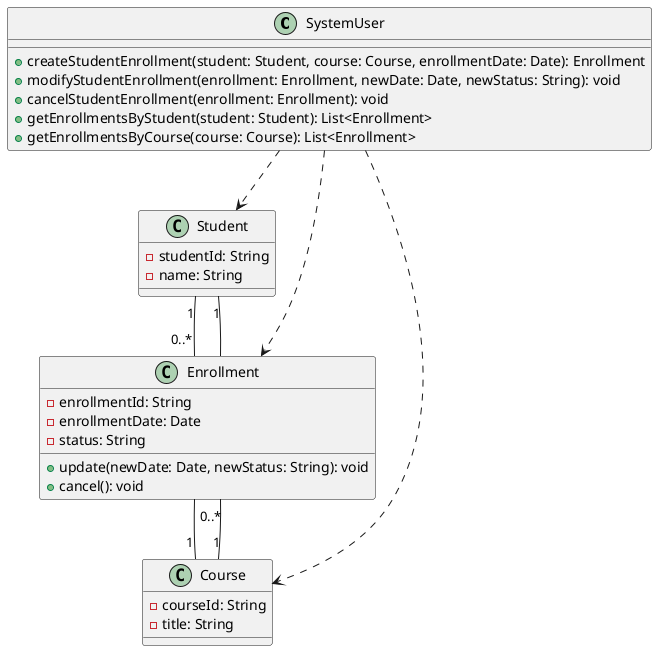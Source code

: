 @startuml

class SystemUser {
  + createStudentEnrollment(student: Student, course: Course, enrollmentDate: Date): Enrollment
  + modifyStudentEnrollment(enrollment: Enrollment, newDate: Date, newStatus: String): void
  + cancelStudentEnrollment(enrollment: Enrollment): void
  + getEnrollmentsByStudent(student: Student): List<Enrollment>
  + getEnrollmentsByCourse(course: Course): List<Enrollment>
}

class Student {
  - studentId: String
  - name: String
}

class Course {
  - courseId: String
  - title: String
}

class Enrollment {
  - enrollmentId: String
  - enrollmentDate: Date
  - status: String
  + update(newDate: Date, newStatus: String): void
  + cancel(): void
}

SystemUser ..> Student
SystemUser ..> Course
SystemUser ..> Enrollment

Student "1" -- "0..*" Enrollment
Course "1" -- "0..*" Enrollment
Enrollment -- "1" Student
Enrollment -- "1" Course

@enduml
